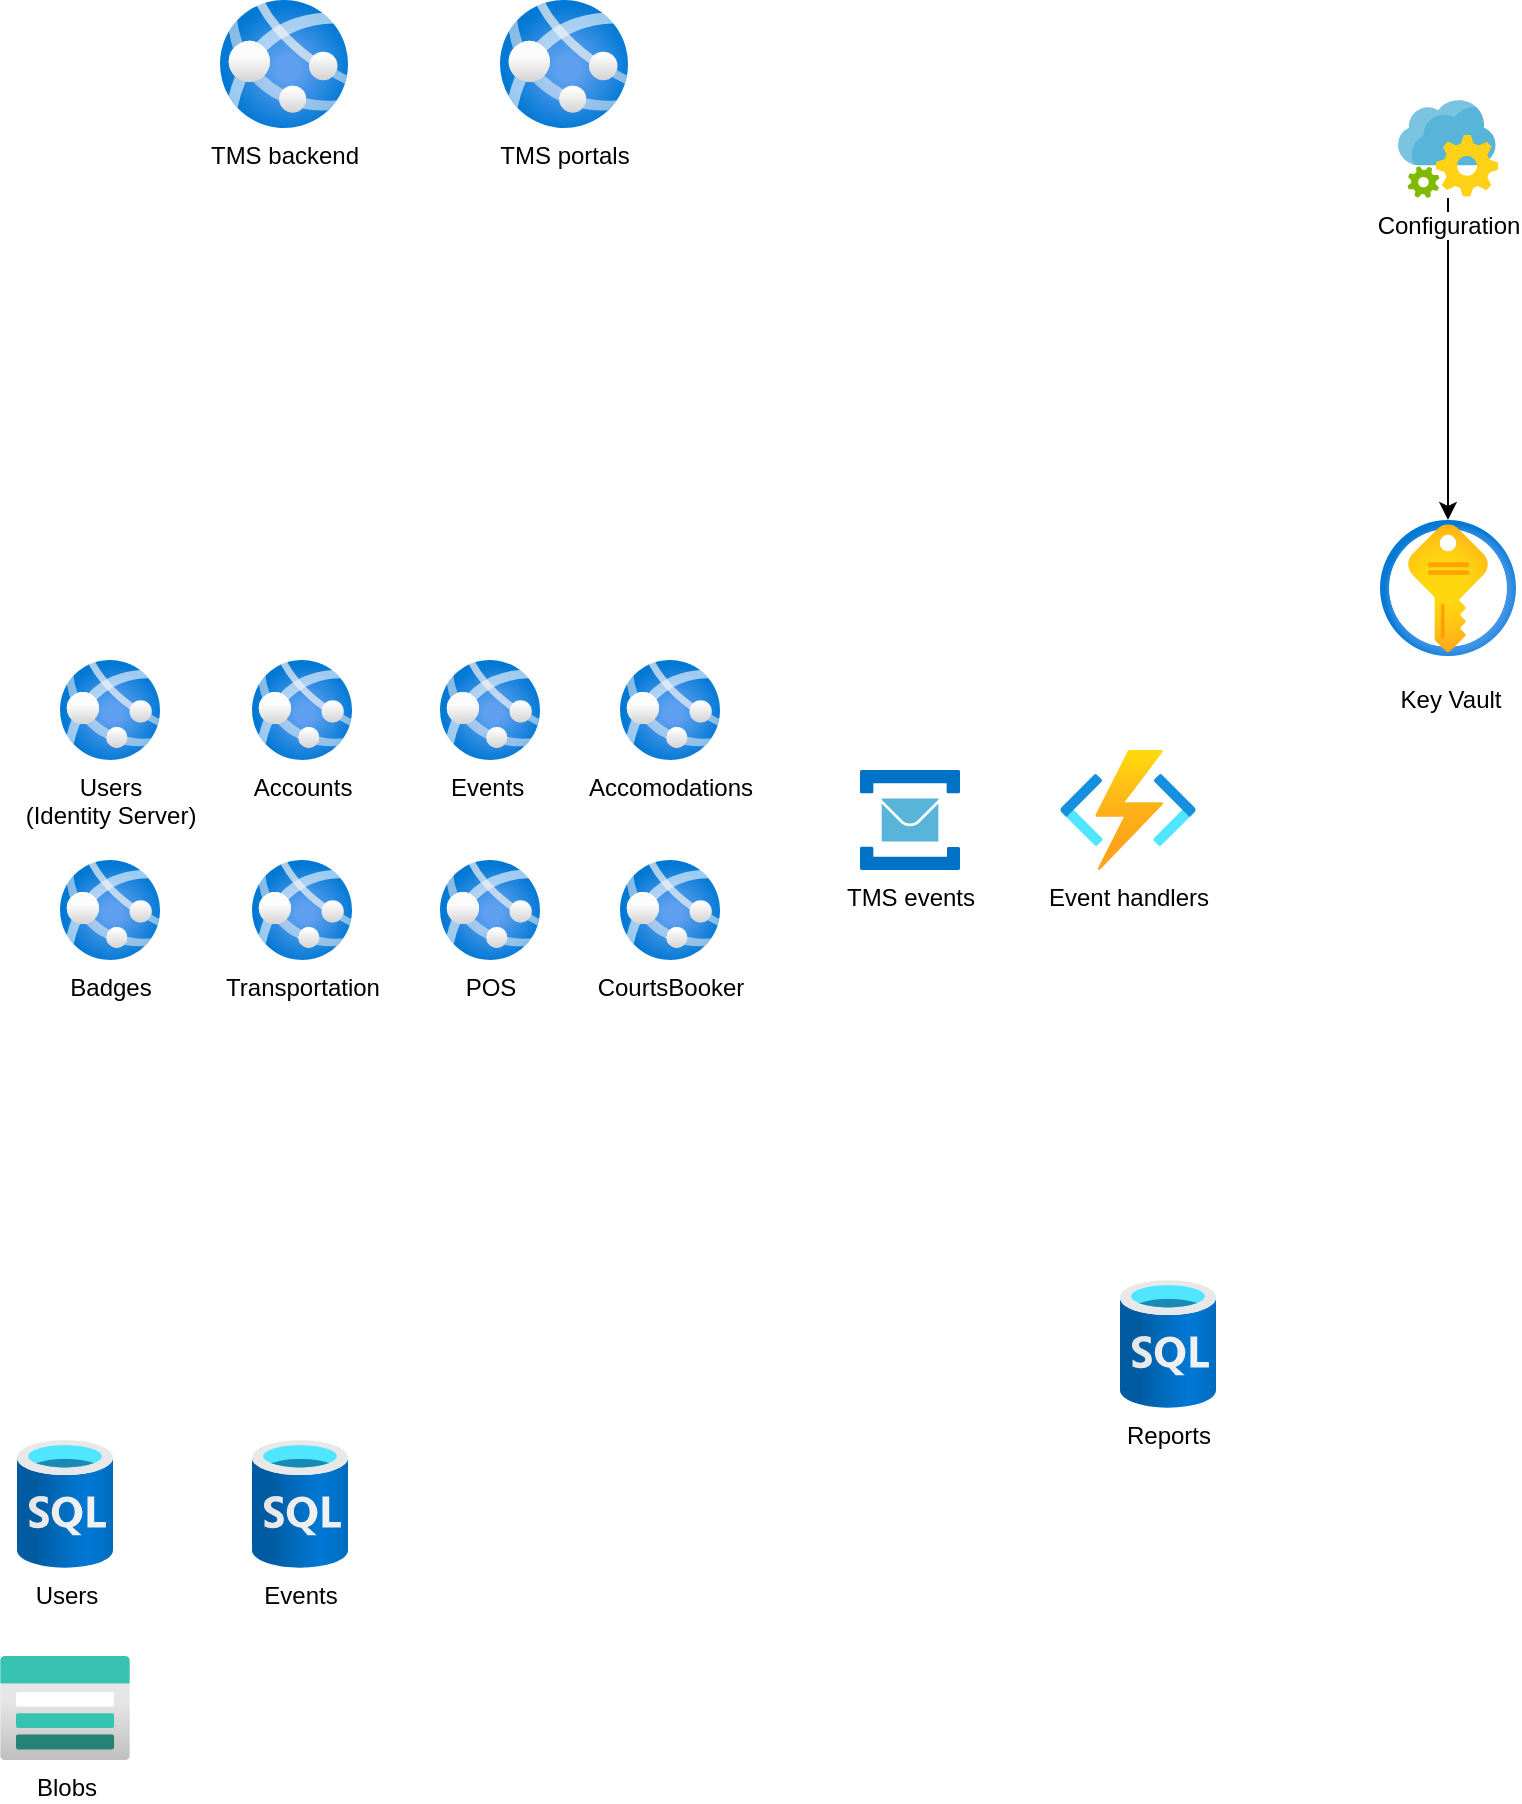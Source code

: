<mxfile version="14.9.1" type="github">
  <diagram id="KYBh1_Fous7zdA7Xkofr" name="Page-1">
    <mxGraphModel dx="1530" dy="980" grid="1" gridSize="10" guides="1" tooltips="1" connect="1" arrows="1" fold="1" page="1" pageScale="1" pageWidth="850" pageHeight="1100" math="0" shadow="0">
      <root>
        <mxCell id="0" />
        <mxCell id="1" parent="0" />
        <mxCell id="JVKzG8Sv0Ugj9nFfbJfG-2" value="Users" style="aspect=fixed;html=1;points=[];align=center;image;fontSize=12;image=img/lib/azure2/databases/SQL_Database.svg;" parent="1" vertex="1">
          <mxGeometry x="58.5" y="850" width="48" height="64" as="geometry" />
        </mxCell>
        <mxCell id="JVKzG8Sv0Ugj9nFfbJfG-3" value="Events" style="aspect=fixed;html=1;points=[];align=center;image;fontSize=12;image=img/lib/azure2/databases/SQL_Database.svg;" parent="1" vertex="1">
          <mxGeometry x="176" y="850" width="48" height="64" as="geometry" />
        </mxCell>
        <mxCell id="JVKzG8Sv0Ugj9nFfbJfG-5" value="TMS backend" style="aspect=fixed;html=1;points=[];align=center;image;fontSize=12;image=img/lib/azure2/compute/App_Services.svg;" parent="1" vertex="1">
          <mxGeometry x="160" y="130" width="64" height="64" as="geometry" />
        </mxCell>
        <mxCell id="JVKzG8Sv0Ugj9nFfbJfG-6" value="TMS portals" style="aspect=fixed;html=1;points=[];align=center;image;fontSize=12;image=img/lib/azure2/compute/App_Services.svg;" parent="1" vertex="1">
          <mxGeometry x="300" y="130" width="64" height="64" as="geometry" />
        </mxCell>
        <mxCell id="JVKzG8Sv0Ugj9nFfbJfG-7" value="Accounts" style="aspect=fixed;html=1;points=[];align=center;image;fontSize=12;image=img/lib/azure2/compute/App_Services.svg;" parent="1" vertex="1">
          <mxGeometry x="176" y="460" width="50" height="50" as="geometry" />
        </mxCell>
        <mxCell id="JVKzG8Sv0Ugj9nFfbJfG-8" value="Events&amp;nbsp;" style="aspect=fixed;html=1;points=[];align=center;image;fontSize=12;image=img/lib/azure2/compute/App_Services.svg;" parent="1" vertex="1">
          <mxGeometry x="270" y="460" width="50" height="50" as="geometry" />
        </mxCell>
        <mxCell id="JVKzG8Sv0Ugj9nFfbJfG-10" value="Accomodations" style="aspect=fixed;html=1;points=[];align=center;image;fontSize=12;image=img/lib/azure2/compute/App_Services.svg;" parent="1" vertex="1">
          <mxGeometry x="360" y="460" width="50" height="50" as="geometry" />
        </mxCell>
        <mxCell id="JVKzG8Sv0Ugj9nFfbJfG-11" value="Badges" style="aspect=fixed;html=1;points=[];align=center;image;fontSize=12;image=img/lib/azure2/compute/App_Services.svg;" parent="1" vertex="1">
          <mxGeometry x="80" y="560" width="50" height="50" as="geometry" />
        </mxCell>
        <mxCell id="JVKzG8Sv0Ugj9nFfbJfG-12" value="Blobs" style="aspect=fixed;html=1;points=[];align=center;image;fontSize=12;image=img/lib/azure2/storage/Storage_Accounts.svg;" parent="1" vertex="1">
          <mxGeometry x="50" y="958" width="65" height="52" as="geometry" />
        </mxCell>
        <mxCell id="JVKzG8Sv0Ugj9nFfbJfG-13" value="" style="aspect=fixed;html=1;points=[];align=center;image;fontSize=12;image=img/lib/azure2/security/Key_Vaults.svg;" parent="1" vertex="1">
          <mxGeometry x="740" y="390" width="68" height="68" as="geometry" />
        </mxCell>
        <mxCell id="JVKzG8Sv0Ugj9nFfbJfG-14" value="Key Vault&lt;br&gt;" style="text;html=1;align=center;verticalAlign=middle;resizable=0;points=[];autosize=1;strokeColor=none;" parent="1" vertex="1">
          <mxGeometry x="740" y="470" width="70" height="20" as="geometry" />
        </mxCell>
        <mxCell id="JVKzG8Sv0Ugj9nFfbJfG-18" value="Transportation" style="aspect=fixed;html=1;points=[];align=center;image;fontSize=12;image=img/lib/azure2/compute/App_Services.svg;" parent="1" vertex="1">
          <mxGeometry x="176" y="560" width="50" height="50" as="geometry" />
        </mxCell>
        <mxCell id="JVKzG8Sv0Ugj9nFfbJfG-19" value="POS" style="aspect=fixed;html=1;points=[];align=center;image;fontSize=12;image=img/lib/azure2/compute/App_Services.svg;" parent="1" vertex="1">
          <mxGeometry x="270" y="560" width="50" height="50" as="geometry" />
        </mxCell>
        <mxCell id="JVKzG8Sv0Ugj9nFfbJfG-20" value="CourtsBooker" style="aspect=fixed;html=1;points=[];align=center;image;fontSize=12;image=img/lib/azure2/compute/App_Services.svg;" parent="1" vertex="1">
          <mxGeometry x="360" y="560" width="50" height="50" as="geometry" />
        </mxCell>
        <mxCell id="JVKzG8Sv0Ugj9nFfbJfG-23" value="TMS events" style="aspect=fixed;html=1;points=[];align=center;image;fontSize=12;image=img/lib/mscae/Service_Bus.svg;" parent="1" vertex="1">
          <mxGeometry x="480" y="515" width="50" height="50" as="geometry" />
        </mxCell>
        <mxCell id="JVKzG8Sv0Ugj9nFfbJfG-29" value="Event handlers" style="aspect=fixed;html=1;points=[];align=center;image;fontSize=12;image=img/lib/azure2/compute/Function_Apps.svg;" parent="1" vertex="1">
          <mxGeometry x="580" y="505" width="68" height="60" as="geometry" />
        </mxCell>
        <mxCell id="JVKzG8Sv0Ugj9nFfbJfG-32" style="edgeStyle=orthogonalEdgeStyle;rounded=0;orthogonalLoop=1;jettySize=auto;html=1;" parent="1" source="JVKzG8Sv0Ugj9nFfbJfG-30" target="JVKzG8Sv0Ugj9nFfbJfG-13" edge="1">
          <mxGeometry relative="1" as="geometry" />
        </mxCell>
        <mxCell id="JVKzG8Sv0Ugj9nFfbJfG-30" value="Configuration" style="aspect=fixed;html=1;points=[];align=center;image;fontSize=12;image=img/lib/mscae/App_Configuration.svg;" parent="1" vertex="1">
          <mxGeometry x="749" y="180" width="50" height="49" as="geometry" />
        </mxCell>
        <mxCell id="JVKzG8Sv0Ugj9nFfbJfG-33" value="Reports" style="aspect=fixed;html=1;points=[];align=center;image;fontSize=12;image=img/lib/azure2/databases/SQL_Database.svg;" parent="1" vertex="1">
          <mxGeometry x="610" y="770" width="48" height="64" as="geometry" />
        </mxCell>
        <mxCell id="zzGnuRsnEFHqsaKYD8D7-1" value="Users &lt;br&gt;(Identity Server)" style="aspect=fixed;html=1;points=[];align=center;image;fontSize=12;image=img/lib/azure2/compute/App_Services.svg;" vertex="1" parent="1">
          <mxGeometry x="80" y="460" width="50" height="50" as="geometry" />
        </mxCell>
      </root>
    </mxGraphModel>
  </diagram>
</mxfile>
